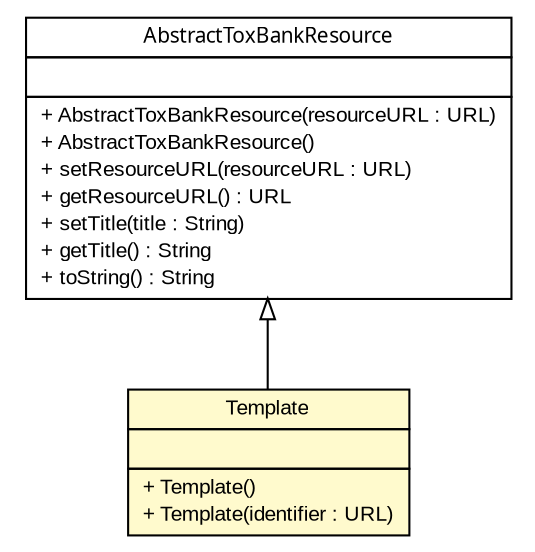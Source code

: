 #!/usr/local/bin/dot
#
# Class diagram 
# Generated by UmlGraph version 4.6 (http://www.spinellis.gr/sw/umlgraph)
#

digraph G {
	edge [fontname="arial",fontsize=10,labelfontname="arial",labelfontsize=10];
	node [fontname="arial",fontsize=10,shape=plaintext];
	// net.toxbank.client.resource.Template
	c623 [label=<<table border="0" cellborder="1" cellspacing="0" cellpadding="2" port="p" bgcolor="lemonChiffon" href="./Template.html">
		<tr><td><table border="0" cellspacing="0" cellpadding="1">
			<tr><td> Template </td></tr>
		</table></td></tr>
		<tr><td><table border="0" cellspacing="0" cellpadding="1">
			<tr><td align="left">  </td></tr>
		</table></td></tr>
		<tr><td><table border="0" cellspacing="0" cellpadding="1">
			<tr><td align="left"> + Template() </td></tr>
			<tr><td align="left"> + Template(identifier : URL) </td></tr>
		</table></td></tr>
		</table>>, fontname="arial", fontcolor="black", fontsize=10.0];
	// net.toxbank.client.resource.AbstractToxBankResource
	c635 [label=<<table border="0" cellborder="1" cellspacing="0" cellpadding="2" port="p" href="./AbstractToxBankResource.html">
		<tr><td><table border="0" cellspacing="0" cellpadding="1">
			<tr><td><font face="ariali"> AbstractToxBankResource </font></td></tr>
		</table></td></tr>
		<tr><td><table border="0" cellspacing="0" cellpadding="1">
			<tr><td align="left">  </td></tr>
		</table></td></tr>
		<tr><td><table border="0" cellspacing="0" cellpadding="1">
			<tr><td align="left"> + AbstractToxBankResource(resourceURL : URL) </td></tr>
			<tr><td align="left"> + AbstractToxBankResource() </td></tr>
			<tr><td align="left"> + setResourceURL(resourceURL : URL) </td></tr>
			<tr><td align="left"> + getResourceURL() : URL </td></tr>
			<tr><td align="left"> + setTitle(title : String) </td></tr>
			<tr><td align="left"> + getTitle() : String </td></tr>
			<tr><td align="left"> + toString() : String </td></tr>
		</table></td></tr>
		</table>>, fontname="arial", fontcolor="black", fontsize=10.0];
	//net.toxbank.client.resource.Template extends net.toxbank.client.resource.AbstractToxBankResource
	c635:p -> c623:p [dir=back,arrowtail=empty];
}

